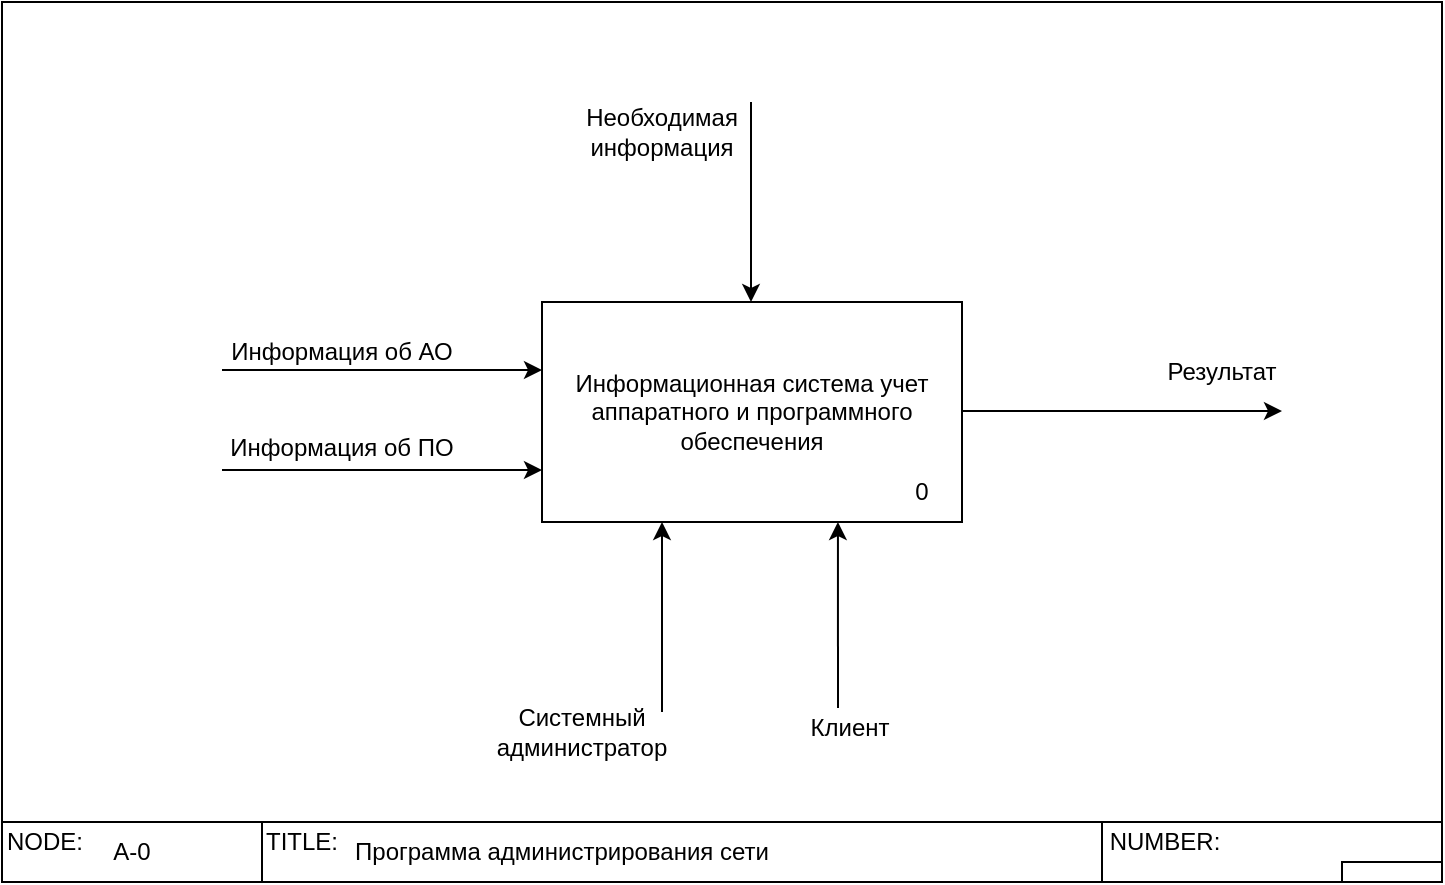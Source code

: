 <mxfile version="13.0.8" type="github"><diagram id="L7s4xPTiVDL2cpyjSdkr" name="Page-1"><mxGraphModel dx="571" dy="754" grid="1" gridSize="10" guides="1" tooltips="1" connect="1" arrows="1" fold="1" page="1" pageScale="1" pageWidth="827" pageHeight="1169" math="0" shadow="0"><root><mxCell id="0"/><mxCell id="1" parent="0"/><mxCell id="xcm8XhxW1ZEP3r7AVfZU-2" value="Информационная система учет аппаратного и программного обеспечения" style="rounded=0;whiteSpace=wrap;html=1;" parent="1" vertex="1"><mxGeometry x="280" y="315" width="210" height="110" as="geometry"/></mxCell><mxCell id="xcm8XhxW1ZEP3r7AVfZU-8" value="" style="endArrow=classic;html=1;" parent="1" edge="1"><mxGeometry width="50" height="50" relative="1" as="geometry"><mxPoint x="384.5" y="215" as="sourcePoint"/><mxPoint x="384.5" y="315" as="targetPoint"/></mxGeometry></mxCell><mxCell id="xcm8XhxW1ZEP3r7AVfZU-10" value="" style="endArrow=classic;html=1;entryX=1;entryY=1;entryDx=0;entryDy=0;" parent="1" edge="1"><mxGeometry width="50" height="50" relative="1" as="geometry"><mxPoint x="340" y="520" as="sourcePoint"/><mxPoint x="340" y="425" as="targetPoint"/></mxGeometry></mxCell><mxCell id="xcm8XhxW1ZEP3r7AVfZU-11" value="" style="endArrow=classic;html=1;entryX=0.576;entryY=1.018;entryDx=0;entryDy=0;entryPerimeter=0;" parent="1" edge="1"><mxGeometry width="50" height="50" relative="1" as="geometry"><mxPoint x="428" y="518.02" as="sourcePoint"/><mxPoint x="427.96" y="425" as="targetPoint"/></mxGeometry></mxCell><mxCell id="xcm8XhxW1ZEP3r7AVfZU-13" value="" style="endArrow=classic;html=1;" parent="1" edge="1"><mxGeometry width="50" height="50" relative="1" as="geometry"><mxPoint x="490" y="369.5" as="sourcePoint"/><mxPoint x="650" y="369.5" as="targetPoint"/></mxGeometry></mxCell><mxCell id="xcm8XhxW1ZEP3r7AVfZU-14" value="" style="endArrow=classic;html=1;" parent="1" edge="1"><mxGeometry width="50" height="50" relative="1" as="geometry"><mxPoint x="120" y="349" as="sourcePoint"/><mxPoint x="280" y="349" as="targetPoint"/></mxGeometry></mxCell><mxCell id="xcm8XhxW1ZEP3r7AVfZU-15" value="Необходимая информация" style="text;html=1;strokeColor=none;fillColor=none;align=center;verticalAlign=middle;whiteSpace=wrap;rounded=0;" parent="1" vertex="1"><mxGeometry x="320" y="220" width="40" height="20" as="geometry"/></mxCell><mxCell id="xcm8XhxW1ZEP3r7AVfZU-18" value="Результат" style="text;html=1;strokeColor=none;fillColor=none;align=center;verticalAlign=middle;whiteSpace=wrap;rounded=0;" parent="1" vertex="1"><mxGeometry x="600" y="340" width="40" height="20" as="geometry"/></mxCell><mxCell id="xcm8XhxW1ZEP3r7AVfZU-19" value="Информация об АО" style="text;html=1;strokeColor=none;fillColor=none;align=center;verticalAlign=middle;whiteSpace=wrap;rounded=0;" parent="1" vertex="1"><mxGeometry x="120" y="330" width="120" height="20" as="geometry"/></mxCell><mxCell id="xcm8XhxW1ZEP3r7AVfZU-20" value="Системный администратор" style="text;html=1;strokeColor=none;fillColor=none;align=center;verticalAlign=middle;whiteSpace=wrap;rounded=0;" parent="1" vertex="1"><mxGeometry x="280" y="520" width="40" height="20" as="geometry"/></mxCell><mxCell id="xcm8XhxW1ZEP3r7AVfZU-23" value="0" style="text;html=1;strokeColor=none;fillColor=none;align=center;verticalAlign=middle;whiteSpace=wrap;rounded=0;" parent="1" vertex="1"><mxGeometry x="450" y="400" width="40" height="20" as="geometry"/></mxCell><mxCell id="C7EZ5W2qTfndfBQW0mOC-1" value="" style="rounded=0;whiteSpace=wrap;html=1;fillColor=none;" parent="1" vertex="1"><mxGeometry x="10" y="165" width="720" height="410" as="geometry"/></mxCell><mxCell id="C7EZ5W2qTfndfBQW0mOC-2" value="" style="rounded=0;whiteSpace=wrap;html=1;fillColor=none;" parent="1" vertex="1"><mxGeometry x="10" y="575" width="720" height="30" as="geometry"/></mxCell><mxCell id="C7EZ5W2qTfndfBQW0mOC-3" value="" style="rounded=0;whiteSpace=wrap;html=1;fillColor=none;" parent="1" vertex="1"><mxGeometry x="560" y="575" width="170" height="30" as="geometry"/></mxCell><mxCell id="C7EZ5W2qTfndfBQW0mOC-4" value="" style="rounded=0;whiteSpace=wrap;html=1;fillColor=none;" parent="1" vertex="1"><mxGeometry x="10" y="575" width="130" height="30" as="geometry"/></mxCell><mxCell id="C7EZ5W2qTfndfBQW0mOC-5" value="NODE:" style="text;html=1;strokeColor=none;fillColor=none;align=center;verticalAlign=middle;whiteSpace=wrap;rounded=0;" parent="1" vertex="1"><mxGeometry x="10" y="575" width="43" height="20" as="geometry"/></mxCell><mxCell id="C7EZ5W2qTfndfBQW0mOC-6" value="A-0" style="text;html=1;strokeColor=none;fillColor=none;align=center;verticalAlign=middle;whiteSpace=wrap;rounded=0;" parent="1" vertex="1"><mxGeometry x="55" y="580" width="40" height="20" as="geometry"/></mxCell><mxCell id="C7EZ5W2qTfndfBQW0mOC-7" value="TITLE:" style="text;html=1;strokeColor=none;fillColor=none;align=center;verticalAlign=middle;whiteSpace=wrap;rounded=0;" parent="1" vertex="1"><mxGeometry x="140" y="575" width="40" height="20" as="geometry"/></mxCell><mxCell id="C7EZ5W2qTfndfBQW0mOC-8" value="NUMBER:" style="text;html=1;strokeColor=none;fillColor=none;align=center;verticalAlign=middle;whiteSpace=wrap;rounded=0;" parent="1" vertex="1"><mxGeometry x="560" y="575" width="63" height="20" as="geometry"/></mxCell><mxCell id="C7EZ5W2qTfndfBQW0mOC-9" value="" style="rounded=0;whiteSpace=wrap;html=1;fillColor=none;" parent="1" vertex="1"><mxGeometry x="680" y="595" width="50" height="10" as="geometry"/></mxCell><mxCell id="C7EZ5W2qTfndfBQW0mOC-10" value="Программа администрирования сети" style="text;html=1;strokeColor=none;fillColor=none;align=center;verticalAlign=middle;whiteSpace=wrap;rounded=0;shadow=0;" parent="1" vertex="1"><mxGeometry x="180" y="580" width="220" height="20" as="geometry"/></mxCell><mxCell id="M47rj5XKFIWce7n1iGt8-3" value="Клиент" style="text;html=1;strokeColor=none;fillColor=none;align=center;verticalAlign=middle;whiteSpace=wrap;rounded=0;" parent="1" vertex="1"><mxGeometry x="414" y="518.02" width="40" height="20" as="geometry"/></mxCell><mxCell id="bvJCIjl2GwCMQXHKwXTF-1" value="" style="endArrow=classic;html=1;" parent="1" edge="1"><mxGeometry width="50" height="50" relative="1" as="geometry"><mxPoint x="120" y="399" as="sourcePoint"/><mxPoint x="280" y="399" as="targetPoint"/></mxGeometry></mxCell><mxCell id="bvJCIjl2GwCMQXHKwXTF-2" value="Информация об ПО" style="text;html=1;strokeColor=none;fillColor=none;align=center;verticalAlign=middle;whiteSpace=wrap;rounded=0;" parent="1" vertex="1"><mxGeometry x="120" y="377.5" width="120" height="20" as="geometry"/></mxCell></root></mxGraphModel></diagram></mxfile>